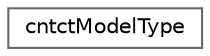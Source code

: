 digraph "Graphical Class Hierarchy"
{
 // LATEX_PDF_SIZE
  bgcolor="transparent";
  edge [fontname=Helvetica,fontsize=10,labelfontname=Helvetica,labelfontsize=10];
  node [fontname=Helvetica,fontsize=10,shape=box,height=0.2,width=0.4];
  rankdir="LR";
  Node0 [id="Node000000",label="cntctModelType",height=0.2,width=0.4,color="grey40", fillcolor="white", style="filled",URL="$classcntct_model_type.html",tooltip="Contact model type."];
}
